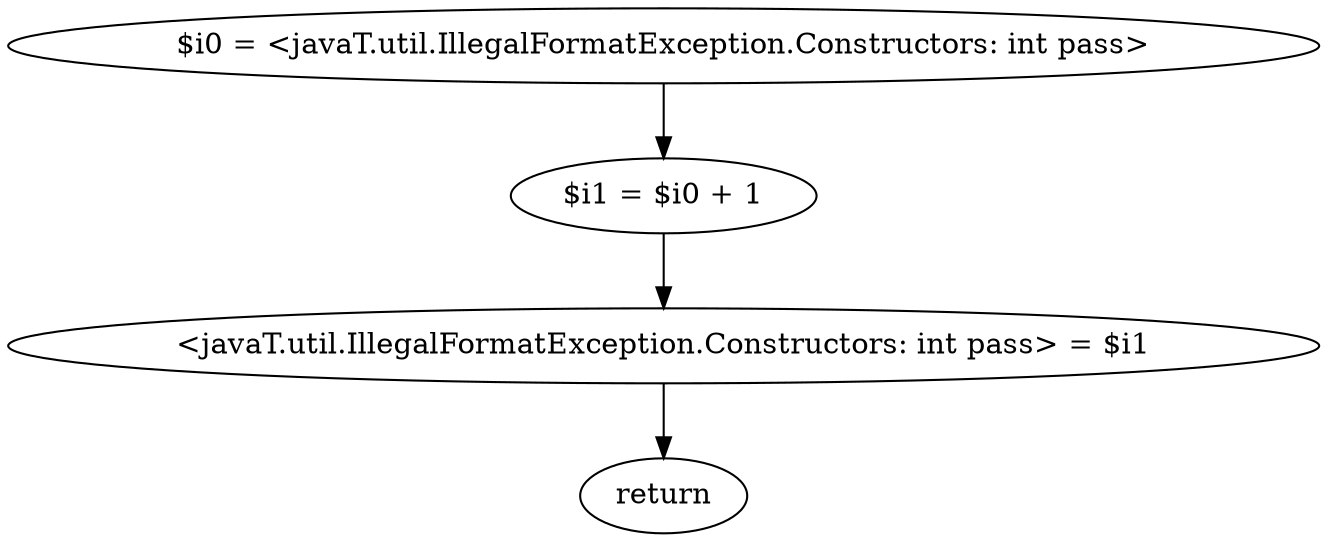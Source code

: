 digraph "unitGraph" {
    "$i0 = <javaT.util.IllegalFormatException.Constructors: int pass>"
    "$i1 = $i0 + 1"
    "<javaT.util.IllegalFormatException.Constructors: int pass> = $i1"
    "return"
    "$i0 = <javaT.util.IllegalFormatException.Constructors: int pass>"->"$i1 = $i0 + 1";
    "$i1 = $i0 + 1"->"<javaT.util.IllegalFormatException.Constructors: int pass> = $i1";
    "<javaT.util.IllegalFormatException.Constructors: int pass> = $i1"->"return";
}
